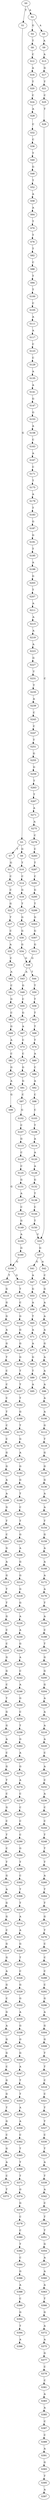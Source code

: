 strict digraph  {
	S0 -> S1 [ label = T ];
	S0 -> S2 [ label = A ];
	S1 -> S3 [ label = G ];
	S2 -> S4 [ label = G ];
	S2 -> S5 [ label = A ];
	S3 -> S6 [ label = G ];
	S3 -> S7 [ label = T ];
	S4 -> S8 [ label = T ];
	S5 -> S9 [ label = A ];
	S6 -> S10 [ label = T ];
	S7 -> S11 [ label = G ];
	S8 -> S12 [ label = C ];
	S9 -> S13 [ label = A ];
	S10 -> S14 [ label = C ];
	S11 -> S15 [ label = C ];
	S12 -> S16 [ label = A ];
	S13 -> S17 [ label = G ];
	S14 -> S18 [ label = G ];
	S15 -> S19 [ label = C ];
	S16 -> S20 [ label = T ];
	S17 -> S21 [ label = T ];
	S18 -> S22 [ label = T ];
	S19 -> S23 [ label = G ];
	S20 -> S24 [ label = C ];
	S21 -> S25 [ label = C ];
	S22 -> S26 [ label = G ];
	S23 -> S27 [ label = T ];
	S24 -> S28 [ label = A ];
	S25 -> S29 [ label = T ];
	S26 -> S30 [ label = G ];
	S27 -> S31 [ label = C ];
	S28 -> S32 [ label = C ];
	S29 -> S33 [ label = C ];
	S30 -> S34 [ label = G ];
	S31 -> S35 [ label = A ];
	S32 -> S36 [ label = C ];
	S33 -> S37 [ label = G ];
	S34 -> S38 [ label = G ];
	S35 -> S39 [ label = C ];
	S36 -> S40 [ label = T ];
	S37 -> S41 [ label = G ];
	S37 -> S42 [ label = A ];
	S38 -> S43 [ label = A ];
	S38 -> S44 [ label = T ];
	S39 -> S45 [ label = A ];
	S40 -> S46 [ label = G ];
	S41 -> S47 [ label = A ];
	S42 -> S48 [ label = C ];
	S43 -> S49 [ label = G ];
	S44 -> S50 [ label = T ];
	S45 -> S51 [ label = C ];
	S46 -> S52 [ label = T ];
	S47 -> S53 [ label = G ];
	S48 -> S54 [ label = G ];
	S49 -> S55 [ label = C ];
	S50 -> S56 [ label = T ];
	S51 -> S57 [ label = G ];
	S52 -> S58 [ label = A ];
	S53 -> S59 [ label = A ];
	S54 -> S60 [ label = A ];
	S55 -> S61 [ label = G ];
	S56 -> S62 [ label = T ];
	S57 -> S63 [ label = C ];
	S58 -> S64 [ label = A ];
	S59 -> S65 [ label = T ];
	S60 -> S66 [ label = A ];
	S61 -> S67 [ label = A ];
	S62 -> S68 [ label = T ];
	S63 -> S69 [ label = G ];
	S64 -> S70 [ label = T ];
	S65 -> S71 [ label = A ];
	S66 -> S72 [ label = A ];
	S67 -> S73 [ label = C ];
	S68 -> S74 [ label = T ];
	S69 -> S75 [ label = A ];
	S70 -> S76 [ label = T ];
	S71 -> S77 [ label = A ];
	S72 -> S78 [ label = G ];
	S73 -> S79 [ label = C ];
	S74 -> S80 [ label = A ];
	S75 -> S81 [ label = C ];
	S76 -> S82 [ label = T ];
	S77 -> S83 [ label = G ];
	S78 -> S84 [ label = A ];
	S79 -> S85 [ label = G ];
	S80 -> S86 [ label = C ];
	S81 -> S87 [ label = G ];
	S82 -> S88 [ label = C ];
	S83 -> S89 [ label = T ];
	S84 -> S90 [ label = A ];
	S85 -> S91 [ label = G ];
	S86 -> S92 [ label = A ];
	S87 -> S93 [ label = A ];
	S88 -> S94 [ label = T ];
	S89 -> S95 [ label = A ];
	S90 -> S96 [ label = A ];
	S91 -> S97 [ label = C ];
	S92 -> S98 [ label = C ];
	S93 -> S99 [ label = G ];
	S94 -> S100 [ label = T ];
	S96 -> S101 [ label = A ];
	S97 -> S102 [ label = G ];
	S98 -> S103 [ label = C ];
	S99 -> S104 [ label = G ];
	S100 -> S105 [ label = C ];
	S101 -> S106 [ label = A ];
	S102 -> S107 [ label = C ];
	S103 -> S108 [ label = T ];
	S104 -> S109 [ label = T ];
	S104 -> S110 [ label = G ];
	S105 -> S111 [ label = A ];
	S106 -> S112 [ label = G ];
	S107 -> S113 [ label = G ];
	S108 -> S114 [ label = A ];
	S109 -> S115 [ label = G ];
	S110 -> S116 [ label = T ];
	S111 -> S117 [ label = A ];
	S112 -> S118 [ label = T ];
	S113 -> S119 [ label = C ];
	S114 -> S120 [ label = A ];
	S115 -> S121 [ label = G ];
	S116 -> S122 [ label = C ];
	S117 -> S123 [ label = C ];
	S118 -> S124 [ label = G ];
	S119 -> S125 [ label = C ];
	S120 -> S126 [ label = A ];
	S121 -> S127 [ label = G ];
	S122 -> S128 [ label = G ];
	S123 -> S129 [ label = C ];
	S124 -> S130 [ label = G ];
	S125 -> S131 [ label = G ];
	S126 -> S132 [ label = G ];
	S127 -> S133 [ label = A ];
	S128 -> S134 [ label = G ];
	S129 -> S135 [ label = A ];
	S130 -> S136 [ label = G ];
	S131 -> S137 [ label = A ];
	S132 -> S138 [ label = T ];
	S133 -> S139 [ label = G ];
	S134 -> S140 [ label = G ];
	S135 -> S141 [ label = A ];
	S136 -> S142 [ label = A ];
	S137 -> S143 [ label = C ];
	S138 -> S144 [ label = C ];
	S139 -> S145 [ label = T ];
	S140 -> S146 [ label = G ];
	S141 -> S147 [ label = G ];
	S142 -> S148 [ label = A ];
	S143 -> S149 [ label = G ];
	S144 -> S150 [ label = T ];
	S145 -> S151 [ label = C ];
	S146 -> S152 [ label = T ];
	S147 -> S153 [ label = G ];
	S148 -> S154 [ label = T ];
	S149 -> S155 [ label = A ];
	S150 -> S33 [ label = C ];
	S151 -> S156 [ label = C ];
	S152 -> S157 [ label = T ];
	S153 -> S158 [ label = A ];
	S154 -> S159 [ label = G ];
	S155 -> S160 [ label = G ];
	S156 -> S161 [ label = C ];
	S157 -> S162 [ label = T ];
	S158 -> S163 [ label = C ];
	S159 -> S164 [ label = A ];
	S160 -> S104 [ label = G ];
	S161 -> S165 [ label = T ];
	S162 -> S166 [ label = G ];
	S163 -> S167 [ label = A ];
	S164 -> S168 [ label = A ];
	S165 -> S169 [ label = C ];
	S166 -> S170 [ label = T ];
	S167 -> S171 [ label = C ];
	S168 -> S172 [ label = A ];
	S169 -> S173 [ label = C ];
	S170 -> S174 [ label = G ];
	S171 -> S175 [ label = T ];
	S172 -> S176 [ label = A ];
	S173 -> S177 [ label = G ];
	S174 -> S178 [ label = A ];
	S175 -> S179 [ label = A ];
	S176 -> S180 [ label = T ];
	S177 -> S181 [ label = G ];
	S178 -> S182 [ label = G ];
	S179 -> S183 [ label = T ];
	S180 -> S184 [ label = A ];
	S181 -> S185 [ label = A ];
	S182 -> S186 [ label = G ];
	S183 -> S187 [ label = G ];
	S184 -> S188 [ label = C ];
	S185 -> S189 [ label = A ];
	S186 -> S190 [ label = T ];
	S187 -> S191 [ label = G ];
	S188 -> S192 [ label = T ];
	S189 -> S193 [ label = G ];
	S190 -> S194 [ label = C ];
	S191 -> S195 [ label = T ];
	S192 -> S196 [ label = G ];
	S193 -> S197 [ label = T ];
	S194 -> S198 [ label = T ];
	S195 -> S199 [ label = A ];
	S196 -> S200 [ label = G ];
	S197 -> S201 [ label = C ];
	S198 -> S202 [ label = G ];
	S199 -> S203 [ label = G ];
	S200 -> S204 [ label = G ];
	S201 -> S205 [ label = G ];
	S202 -> S206 [ label = A ];
	S203 -> S207 [ label = T ];
	S204 -> S208 [ label = A ];
	S205 -> S209 [ label = A ];
	S206 -> S210 [ label = G ];
	S207 -> S211 [ label = A ];
	S208 -> S212 [ label = A ];
	S209 -> S213 [ label = G ];
	S210 -> S214 [ label = G ];
	S211 -> S215 [ label = A ];
	S212 -> S216 [ label = A ];
	S213 -> S217 [ label = T ];
	S214 -> S218 [ label = G ];
	S215 -> S219 [ label = A ];
	S216 -> S220 [ label = A ];
	S217 -> S221 [ label = T ];
	S218 -> S222 [ label = G ];
	S219 -> S223 [ label = A ];
	S220 -> S224 [ label = C ];
	S221 -> S225 [ label = G ];
	S222 -> S226 [ label = A ];
	S223 -> S227 [ label = G ];
	S224 -> S228 [ label = A ];
	S225 -> S229 [ label = C ];
	S226 -> S230 [ label = A ];
	S227 -> S231 [ label = T ];
	S228 -> S232 [ label = C ];
	S229 -> S233 [ label = C ];
	S230 -> S234 [ label = G ];
	S231 -> S235 [ label = T ];
	S232 -> S236 [ label = A ];
	S233 -> S237 [ label = G ];
	S234 -> S238 [ label = A ];
	S235 -> S239 [ label = A ];
	S236 -> S240 [ label = C ];
	S237 -> S241 [ label = G ];
	S238 -> S242 [ label = C ];
	S239 -> S243 [ label = C ];
	S240 -> S244 [ label = C ];
	S241 -> S245 [ label = C ];
	S242 -> S246 [ label = A ];
	S243 -> S247 [ label = C ];
	S244 -> S248 [ label = T ];
	S245 -> S249 [ label = T ];
	S246 -> S250 [ label = G ];
	S247 -> S251 [ label = T ];
	S248 -> S252 [ label = T ];
	S249 -> S253 [ label = G ];
	S250 -> S254 [ label = C ];
	S251 -> S255 [ label = G ];
	S252 -> S256 [ label = T ];
	S253 -> S257 [ label = G ];
	S254 -> S258 [ label = T ];
	S255 -> S259 [ label = G ];
	S256 -> S260 [ label = A ];
	S257 -> S261 [ label = A ];
	S258 -> S262 [ label = G ];
	S259 -> S263 [ label = T ];
	S260 -> S264 [ label = T ];
	S261 -> S265 [ label = C ];
	S262 -> S266 [ label = A ];
	S263 -> S267 [ label = T ];
	S264 -> S268 [ label = T ];
	S265 -> S269 [ label = G ];
	S266 -> S270 [ label = G ];
	S267 -> S271 [ label = A ];
	S268 -> S272 [ label = G ];
	S269 -> S273 [ label = T ];
	S270 -> S274 [ label = A ];
	S271 -> S275 [ label = A ];
	S272 -> S276 [ label = T ];
	S273 -> S277 [ label = C ];
	S274 -> S278 [ label = C ];
	S275 -> S279 [ label = C ];
	S276 -> S280 [ label = C ];
	S277 -> S281 [ label = G ];
	S278 -> S282 [ label = C ];
	S279 -> S283 [ label = C ];
	S280 -> S284 [ label = C ];
	S281 -> S285 [ label = C ];
	S282 -> S286 [ label = C ];
	S283 -> S287 [ label = T ];
	S284 -> S288 [ label = C ];
	S285 -> S289 [ label = T ];
	S286 -> S290 [ label = C ];
	S287 -> S291 [ label = C ];
	S288 -> S292 [ label = C ];
	S289 -> S293 [ label = C ];
	S290 -> S294 [ label = G ];
	S291 -> S295 [ label = G ];
	S292 -> S296 [ label = G ];
	S293 -> S297 [ label = T ];
	S294 -> S298 [ label = T ];
	S295 -> S299 [ label = T ];
	S296 -> S300 [ label = A ];
	S297 -> S301 [ label = G ];
	S298 -> S302 [ label = C ];
	S299 -> S303 [ label = G ];
	S300 -> S304 [ label = G ];
	S301 -> S305 [ label = A ];
	S302 -> S306 [ label = T ];
	S303 -> S307 [ label = G ];
	S304 -> S308 [ label = G ];
	S305 -> S309 [ label = G ];
	S306 -> S310 [ label = T ];
	S307 -> S311 [ label = G ];
	S308 -> S312 [ label = T ];
	S309 -> S313 [ label = G ];
	S310 -> S314 [ label = A ];
	S311 -> S38 [ label = G ];
	S312 -> S315 [ label = T ];
	S313 -> S316 [ label = C ];
	S314 -> S317 [ label = A ];
	S315 -> S318 [ label = C ];
	S316 -> S319 [ label = G ];
	S317 -> S320 [ label = G ];
	S318 -> S321 [ label = C ];
	S319 -> S322 [ label = G ];
	S320 -> S323 [ label = T ];
	S321 -> S324 [ label = T ];
	S322 -> S325 [ label = A ];
	S323 -> S326 [ label = C ];
	S324 -> S327 [ label = T ];
	S325 -> S328 [ label = G ];
	S326 -> S329 [ label = G ];
	S327 -> S330 [ label = C ];
	S328 -> S331 [ label = C ];
	S329 -> S332 [ label = G ];
	S330 -> S333 [ label = T ];
	S331 -> S334 [ label = G ];
	S332 -> S335 [ label = A ];
	S333 -> S336 [ label = A ];
	S334 -> S337 [ label = A ];
	S335 -> S338 [ label = G ];
	S336 -> S339 [ label = T ];
	S337 -> S340 [ label = G ];
	S338 -> S341 [ label = G ];
	S339 -> S342 [ label = A ];
	S340 -> S343 [ label = G ];
	S341 -> S344 [ label = G ];
	S342 -> S345 [ label = C ];
	S343 -> S346 [ label = C ];
	S344 -> S347 [ label = A ];
	S345 -> S348 [ label = T ];
	S346 -> S349 [ label = G ];
	S347 -> S350 [ label = T ];
	S348 -> S351 [ label = T ];
	S349 -> S352 [ label = G ];
	S350 -> S353 [ label = T ];
	S351 -> S354 [ label = G ];
	S352 -> S355 [ label = T ];
	S353 -> S356 [ label = A ];
	S354 -> S357 [ label = A ];
	S355 -> S358 [ label = G ];
	S356 -> S359 [ label = A ];
	S357 -> S360 [ label = A ];
	S358 -> S361 [ label = C ];
	S359 -> S362 [ label = C ];
	S360 -> S363 [ label = A ];
	S361 -> S364 [ label = G ];
	S362 -> S365 [ label = T ];
	S363 -> S366 [ label = T ];
	S364 -> S367 [ label = A ];
	S365 -> S368 [ label = T ];
	S366 -> S369 [ label = G ];
	S367 -> S370 [ label = C ];
	S368 -> S371 [ label = T ];
	S369 -> S372 [ label = A ];
	S370 -> S373 [ label = T ];
	S371 -> S374 [ label = G ];
	S372 -> S375 [ label = A ];
	S374 -> S376 [ label = G ];
	S375 -> S377 [ label = G ];
	S376 -> S378 [ label = C ];
	S377 -> S379 [ label = C ];
	S378 -> S380 [ label = C ];
	S379 -> S381 [ label = C ];
	S380 -> S382 [ label = T ];
	S381 -> S383 [ label = A ];
	S382 -> S384 [ label = C ];
	S383 -> S385 [ label = A ];
	S384 -> S386 [ label = G ];
	S385 -> S387 [ label = C ];
	S386 -> S388 [ label = A ];
	S387 -> S389 [ label = C ];
	S388 -> S390 [ label = C ];
	S389 -> S391 [ label = A ];
	S390 -> S392 [ label = G ];
	S391 -> S393 [ label = G ];
	S392 -> S394 [ label = T ];
	S393 -> S395 [ label = T ];
	S394 -> S396 [ label = A ];
	S395 -> S397 [ label = A ];
}
